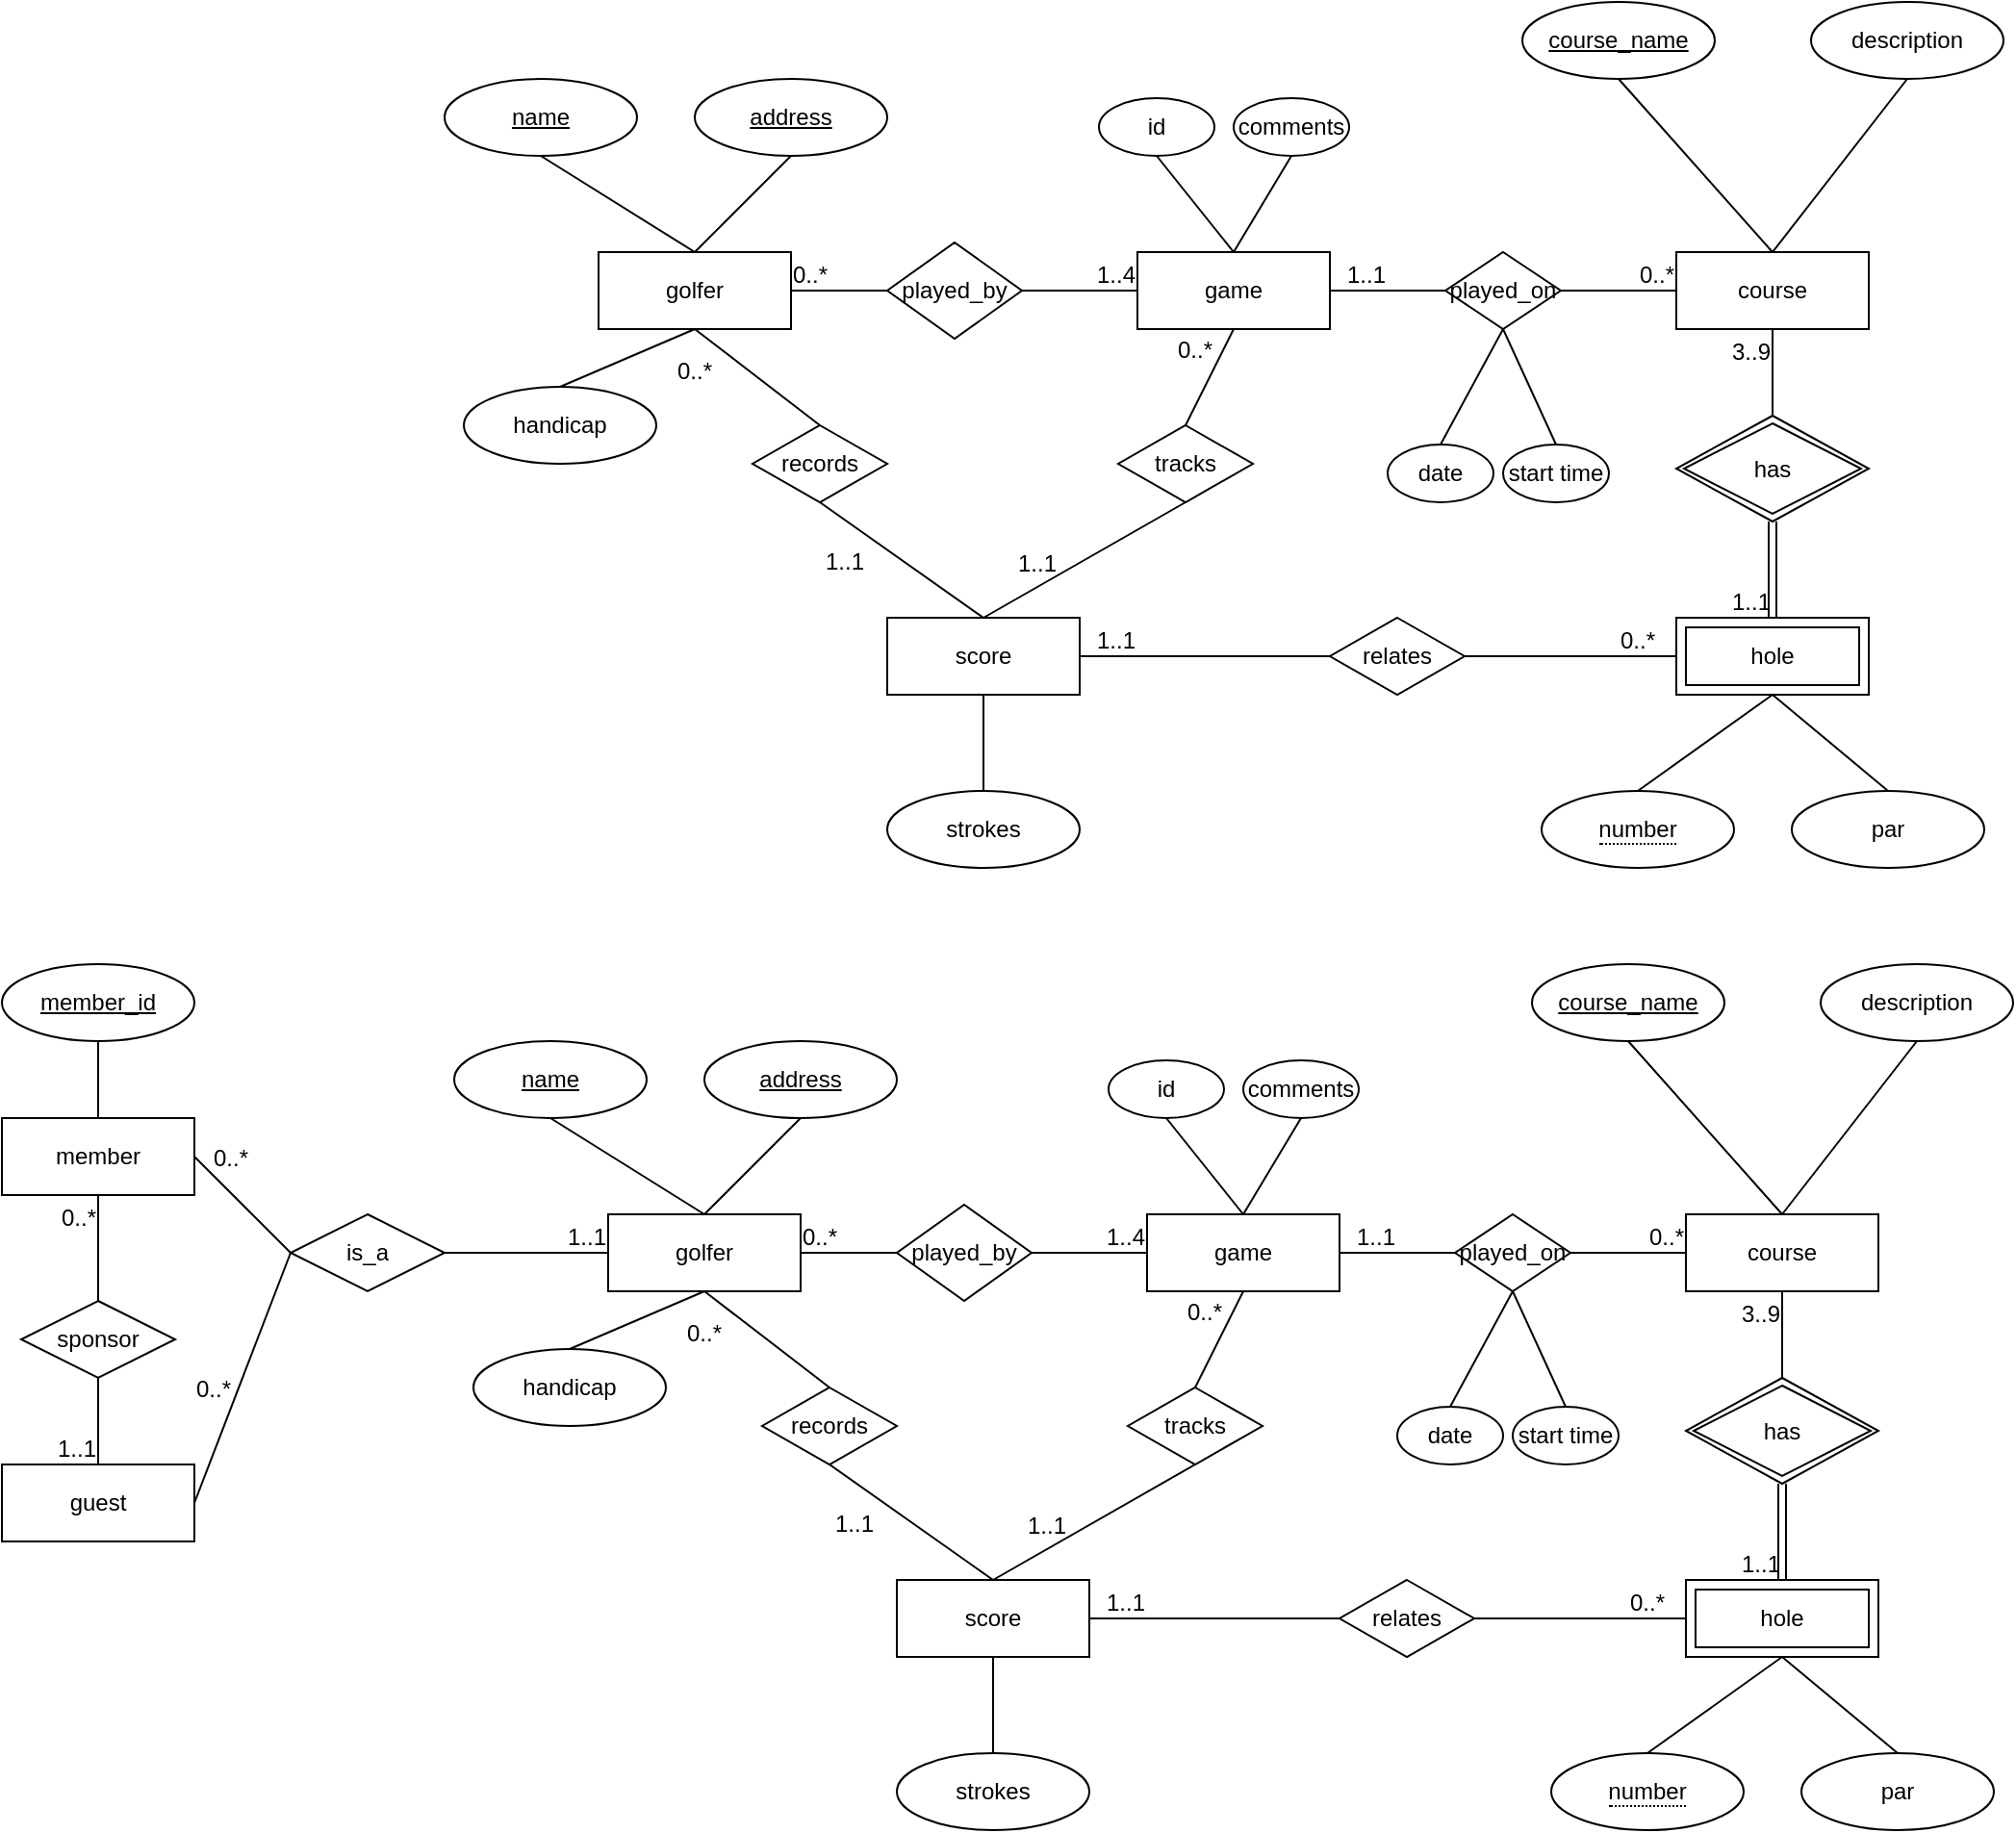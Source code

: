 <mxfile version="26.0.11">
  <diagram id="R2lEEEUBdFMjLlhIrx00" name="Page-1">
    <mxGraphModel dx="2127" dy="606" grid="1" gridSize="10" guides="1" tooltips="1" connect="1" arrows="1" fold="1" page="1" pageScale="1" pageWidth="850" pageHeight="1100" math="0" shadow="0" extFonts="Permanent Marker^https://fonts.googleapis.com/css?family=Permanent+Marker">
      <root>
        <mxCell id="0" />
        <mxCell id="1" parent="0" />
        <mxCell id="jSTN_1CuGeqP3LovvceV-1" value="course" style="whiteSpace=wrap;html=1;align=center;" vertex="1" parent="1">
          <mxGeometry x="650" y="250" width="100" height="40" as="geometry" />
        </mxCell>
        <mxCell id="jSTN_1CuGeqP3LovvceV-6" value="&lt;span style=&quot;border-bottom: 1px dotted&quot;&gt;number&lt;/span&gt;" style="ellipse;whiteSpace=wrap;html=1;align=center;" vertex="1" parent="1">
          <mxGeometry x="580" y="530" width="100" height="40" as="geometry" />
        </mxCell>
        <mxCell id="jSTN_1CuGeqP3LovvceV-8" value="game" style="whiteSpace=wrap;html=1;align=center;" vertex="1" parent="1">
          <mxGeometry x="370" y="250" width="100" height="40" as="geometry" />
        </mxCell>
        <mxCell id="jSTN_1CuGeqP3LovvceV-9" value="golfer" style="whiteSpace=wrap;html=1;align=center;" vertex="1" parent="1">
          <mxGeometry x="90" y="250" width="100" height="40" as="geometry" />
        </mxCell>
        <mxCell id="jSTN_1CuGeqP3LovvceV-10" value="score" style="whiteSpace=wrap;html=1;align=center;" vertex="1" parent="1">
          <mxGeometry x="240" y="440" width="100" height="40" as="geometry" />
        </mxCell>
        <mxCell id="jSTN_1CuGeqP3LovvceV-13" value="played_on" style="shape=rhombus;perimeter=rhombusPerimeter;whiteSpace=wrap;html=1;align=center;" vertex="1" parent="1">
          <mxGeometry x="530" y="250" width="60" height="40" as="geometry" />
        </mxCell>
        <mxCell id="jSTN_1CuGeqP3LovvceV-14" value="played_by" style="shape=rhombus;perimeter=rhombusPerimeter;whiteSpace=wrap;html=1;align=center;" vertex="1" parent="1">
          <mxGeometry x="240" y="245" width="70" height="50" as="geometry" />
        </mxCell>
        <mxCell id="jSTN_1CuGeqP3LovvceV-23" value="" style="endArrow=none;html=1;rounded=0;entryX=0.5;entryY=0;entryDx=0;entryDy=0;exitX=0.5;exitY=1;exitDx=0;exitDy=0;" edge="1" parent="1" source="jSTN_1CuGeqP3LovvceV-51" target="jSTN_1CuGeqP3LovvceV-9">
          <mxGeometry relative="1" as="geometry">
            <mxPoint x="50" y="200" as="sourcePoint" />
            <mxPoint x="220" y="210" as="targetPoint" />
          </mxGeometry>
        </mxCell>
        <mxCell id="jSTN_1CuGeqP3LovvceV-25" value="" style="endArrow=none;html=1;rounded=0;exitX=0.5;exitY=1;exitDx=0;exitDy=0;entryX=0.5;entryY=0;entryDx=0;entryDy=0;" edge="1" parent="1" source="jSTN_1CuGeqP3LovvceV-54" target="jSTN_1CuGeqP3LovvceV-9">
          <mxGeometry relative="1" as="geometry">
            <mxPoint x="190" y="200" as="sourcePoint" />
            <mxPoint x="500" y="270" as="targetPoint" />
          </mxGeometry>
        </mxCell>
        <mxCell id="jSTN_1CuGeqP3LovvceV-26" value="hole" style="shape=ext;margin=3;double=1;whiteSpace=wrap;html=1;align=center;" vertex="1" parent="1">
          <mxGeometry x="650" y="440" width="100" height="40" as="geometry" />
        </mxCell>
        <mxCell id="jSTN_1CuGeqP3LovvceV-27" value="has" style="shape=rhombus;double=1;perimeter=rhombusPerimeter;whiteSpace=wrap;html=1;align=center;" vertex="1" parent="1">
          <mxGeometry x="650" y="335" width="100" height="55" as="geometry" />
        </mxCell>
        <mxCell id="jSTN_1CuGeqP3LovvceV-31" value="" style="endArrow=none;html=1;rounded=0;entryX=0.5;entryY=1;entryDx=0;entryDy=0;exitX=0.5;exitY=0;exitDx=0;exitDy=0;" edge="1" parent="1" source="jSTN_1CuGeqP3LovvceV-27" target="jSTN_1CuGeqP3LovvceV-1">
          <mxGeometry relative="1" as="geometry">
            <mxPoint x="520" y="290" as="sourcePoint" />
            <mxPoint x="680" y="290" as="targetPoint" />
          </mxGeometry>
        </mxCell>
        <mxCell id="jSTN_1CuGeqP3LovvceV-32" value="3..9" style="resizable=0;html=1;whiteSpace=wrap;align=right;verticalAlign=bottom;" connectable="0" vertex="1" parent="jSTN_1CuGeqP3LovvceV-31">
          <mxGeometry x="1" relative="1" as="geometry">
            <mxPoint y="20" as="offset" />
          </mxGeometry>
        </mxCell>
        <mxCell id="jSTN_1CuGeqP3LovvceV-33" value="" style="endArrow=none;html=1;rounded=0;entryX=0.5;entryY=1;entryDx=0;entryDy=0;exitX=0.5;exitY=0;exitDx=0;exitDy=0;" edge="1" parent="1" source="jSTN_1CuGeqP3LovvceV-1" target="jSTN_1CuGeqP3LovvceV-60">
          <mxGeometry relative="1" as="geometry">
            <mxPoint x="340" y="310" as="sourcePoint" />
            <mxPoint x="625" y="170" as="targetPoint" />
          </mxGeometry>
        </mxCell>
        <mxCell id="jSTN_1CuGeqP3LovvceV-34" value="" style="endArrow=none;html=1;rounded=0;exitX=0.5;exitY=1;exitDx=0;exitDy=0;entryX=0.5;entryY=0;entryDx=0;entryDy=0;" edge="1" parent="1" source="jSTN_1CuGeqP3LovvceV-61" target="jSTN_1CuGeqP3LovvceV-1">
          <mxGeometry relative="1" as="geometry">
            <mxPoint x="760" y="170" as="sourcePoint" />
            <mxPoint x="760" y="199" as="targetPoint" />
          </mxGeometry>
        </mxCell>
        <mxCell id="jSTN_1CuGeqP3LovvceV-35" value="" style="endArrow=none;html=1;rounded=0;entryX=0;entryY=0.5;entryDx=0;entryDy=0;exitX=1;exitY=0.5;exitDx=0;exitDy=0;" edge="1" parent="1" source="jSTN_1CuGeqP3LovvceV-13" target="jSTN_1CuGeqP3LovvceV-1">
          <mxGeometry relative="1" as="geometry">
            <mxPoint x="340" y="310" as="sourcePoint" />
            <mxPoint x="500" y="310" as="targetPoint" />
          </mxGeometry>
        </mxCell>
        <mxCell id="jSTN_1CuGeqP3LovvceV-36" value="0..*" style="resizable=0;html=1;whiteSpace=wrap;align=right;verticalAlign=bottom;rotation=0;" connectable="0" vertex="1" parent="jSTN_1CuGeqP3LovvceV-35">
          <mxGeometry x="1" relative="1" as="geometry" />
        </mxCell>
        <mxCell id="jSTN_1CuGeqP3LovvceV-39" value="" style="endArrow=none;html=1;rounded=0;entryX=0;entryY=0.5;entryDx=0;entryDy=0;exitX=1;exitY=0.5;exitDx=0;exitDy=0;" edge="1" parent="1" source="jSTN_1CuGeqP3LovvceV-8" target="jSTN_1CuGeqP3LovvceV-13">
          <mxGeometry relative="1" as="geometry">
            <mxPoint x="340" y="310" as="sourcePoint" />
            <mxPoint x="500" y="310" as="targetPoint" />
          </mxGeometry>
        </mxCell>
        <mxCell id="jSTN_1CuGeqP3LovvceV-40" value="1..1" style="resizable=0;html=1;whiteSpace=wrap;align=right;verticalAlign=bottom;rotation=0;" connectable="0" vertex="1" parent="jSTN_1CuGeqP3LovvceV-39">
          <mxGeometry x="1" relative="1" as="geometry">
            <mxPoint x="-30" as="offset" />
          </mxGeometry>
        </mxCell>
        <mxCell id="jSTN_1CuGeqP3LovvceV-41" value="" style="shape=link;html=1;rounded=0;exitX=0.5;exitY=1;exitDx=0;exitDy=0;entryX=0.5;entryY=0;entryDx=0;entryDy=0;" edge="1" parent="1" source="jSTN_1CuGeqP3LovvceV-27" target="jSTN_1CuGeqP3LovvceV-26">
          <mxGeometry relative="1" as="geometry">
            <mxPoint x="490" y="420" as="sourcePoint" />
            <mxPoint x="650" y="420" as="targetPoint" />
          </mxGeometry>
        </mxCell>
        <mxCell id="jSTN_1CuGeqP3LovvceV-42" value="1..1" style="resizable=0;html=1;whiteSpace=wrap;align=right;verticalAlign=bottom;" connectable="0" vertex="1" parent="jSTN_1CuGeqP3LovvceV-41">
          <mxGeometry x="1" relative="1" as="geometry" />
        </mxCell>
        <mxCell id="jSTN_1CuGeqP3LovvceV-43" value="" style="endArrow=none;html=1;rounded=0;exitX=1;exitY=0.5;exitDx=0;exitDy=0;entryX=0;entryY=0.5;entryDx=0;entryDy=0;" edge="1" parent="1" source="jSTN_1CuGeqP3LovvceV-14" target="jSTN_1CuGeqP3LovvceV-8">
          <mxGeometry relative="1" as="geometry">
            <mxPoint x="340" y="270" as="sourcePoint" />
            <mxPoint x="340" y="270" as="targetPoint" />
          </mxGeometry>
        </mxCell>
        <mxCell id="jSTN_1CuGeqP3LovvceV-44" value="1..4" style="resizable=0;html=1;whiteSpace=wrap;align=right;verticalAlign=bottom;" connectable="0" vertex="1" parent="jSTN_1CuGeqP3LovvceV-43">
          <mxGeometry x="1" relative="1" as="geometry" />
        </mxCell>
        <mxCell id="jSTN_1CuGeqP3LovvceV-45" value="" style="endArrow=none;html=1;rounded=0;entryX=1;entryY=0.5;entryDx=0;entryDy=0;" edge="1" parent="1" target="jSTN_1CuGeqP3LovvceV-9">
          <mxGeometry relative="1" as="geometry">
            <mxPoint x="240" y="270" as="sourcePoint" />
            <mxPoint x="210" y="269.5" as="targetPoint" />
          </mxGeometry>
        </mxCell>
        <mxCell id="jSTN_1CuGeqP3LovvceV-46" value="0..*" style="resizable=0;html=1;whiteSpace=wrap;align=right;verticalAlign=bottom;" connectable="0" vertex="1" parent="jSTN_1CuGeqP3LovvceV-45">
          <mxGeometry x="1" relative="1" as="geometry">
            <mxPoint x="20" as="offset" />
          </mxGeometry>
        </mxCell>
        <mxCell id="jSTN_1CuGeqP3LovvceV-47" value="" style="endArrow=none;html=1;rounded=0;entryX=0.5;entryY=1;entryDx=0;entryDy=0;exitX=0.5;exitY=0;exitDx=0;exitDy=0;" edge="1" parent="1" source="jSTN_1CuGeqP3LovvceV-55" target="jSTN_1CuGeqP3LovvceV-9">
          <mxGeometry relative="1" as="geometry">
            <mxPoint x="70" y="320" as="sourcePoint" />
            <mxPoint x="340" y="330" as="targetPoint" />
          </mxGeometry>
        </mxCell>
        <mxCell id="jSTN_1CuGeqP3LovvceV-49" value="" style="endArrow=none;html=1;rounded=0;entryX=0.5;entryY=1;entryDx=0;entryDy=0;exitX=0.5;exitY=0;exitDx=0;exitDy=0;" edge="1" parent="1" source="jSTN_1CuGeqP3LovvceV-6" target="jSTN_1CuGeqP3LovvceV-26">
          <mxGeometry relative="1" as="geometry">
            <mxPoint x="490" y="490" as="sourcePoint" />
            <mxPoint x="650" y="490" as="targetPoint" />
          </mxGeometry>
        </mxCell>
        <mxCell id="jSTN_1CuGeqP3LovvceV-50" value="" style="endArrow=none;html=1;rounded=0;exitX=0.5;exitY=1;exitDx=0;exitDy=0;entryX=0.5;entryY=0;entryDx=0;entryDy=0;" edge="1" parent="1" source="jSTN_1CuGeqP3LovvceV-26" target="jSTN_1CuGeqP3LovvceV-64">
          <mxGeometry relative="1" as="geometry">
            <mxPoint x="700" y="500" as="sourcePoint" />
            <mxPoint x="760" y="530" as="targetPoint" />
          </mxGeometry>
        </mxCell>
        <mxCell id="jSTN_1CuGeqP3LovvceV-51" value="name" style="ellipse;whiteSpace=wrap;html=1;align=center;fontStyle=4;" vertex="1" parent="1">
          <mxGeometry x="10" y="160" width="100" height="40" as="geometry" />
        </mxCell>
        <mxCell id="jSTN_1CuGeqP3LovvceV-52" value="id" style="ellipse;whiteSpace=wrap;html=1;align=center;" vertex="1" parent="1">
          <mxGeometry x="350" y="170" width="60" height="30" as="geometry" />
        </mxCell>
        <mxCell id="jSTN_1CuGeqP3LovvceV-53" value="comments" style="ellipse;whiteSpace=wrap;html=1;align=center;" vertex="1" parent="1">
          <mxGeometry x="420" y="170" width="60" height="30" as="geometry" />
        </mxCell>
        <mxCell id="jSTN_1CuGeqP3LovvceV-54" value="address" style="ellipse;whiteSpace=wrap;html=1;align=center;fontStyle=4;" vertex="1" parent="1">
          <mxGeometry x="140" y="160" width="100" height="40" as="geometry" />
        </mxCell>
        <mxCell id="jSTN_1CuGeqP3LovvceV-55" value="handicap" style="ellipse;whiteSpace=wrap;html=1;align=center;" vertex="1" parent="1">
          <mxGeometry x="20" y="320" width="100" height="40" as="geometry" />
        </mxCell>
        <mxCell id="jSTN_1CuGeqP3LovvceV-56" value="date" style="ellipse;whiteSpace=wrap;html=1;align=center;" vertex="1" parent="1">
          <mxGeometry x="500" y="350" width="55" height="30" as="geometry" />
        </mxCell>
        <mxCell id="jSTN_1CuGeqP3LovvceV-57" value="start time" style="ellipse;whiteSpace=wrap;html=1;align=center;" vertex="1" parent="1">
          <mxGeometry x="560" y="350" width="55" height="30" as="geometry" />
        </mxCell>
        <mxCell id="jSTN_1CuGeqP3LovvceV-58" value="" style="endArrow=none;html=1;rounded=0;entryX=0.5;entryY=1;entryDx=0;entryDy=0;exitX=0.5;exitY=0;exitDx=0;exitDy=0;" edge="1" parent="1" source="jSTN_1CuGeqP3LovvceV-56" target="jSTN_1CuGeqP3LovvceV-13">
          <mxGeometry relative="1" as="geometry">
            <mxPoint x="340" y="310" as="sourcePoint" />
            <mxPoint x="500" y="310" as="targetPoint" />
          </mxGeometry>
        </mxCell>
        <mxCell id="jSTN_1CuGeqP3LovvceV-59" value="" style="endArrow=none;html=1;rounded=0;entryX=0.5;entryY=1;entryDx=0;entryDy=0;exitX=0.5;exitY=0;exitDx=0;exitDy=0;" edge="1" parent="1" source="jSTN_1CuGeqP3LovvceV-57" target="jSTN_1CuGeqP3LovvceV-13">
          <mxGeometry relative="1" as="geometry">
            <mxPoint x="340" y="310" as="sourcePoint" />
            <mxPoint x="500" y="310" as="targetPoint" />
          </mxGeometry>
        </mxCell>
        <mxCell id="jSTN_1CuGeqP3LovvceV-60" value="course_name" style="ellipse;whiteSpace=wrap;html=1;align=center;fontStyle=4;" vertex="1" parent="1">
          <mxGeometry x="570" y="120" width="100" height="40" as="geometry" />
        </mxCell>
        <mxCell id="jSTN_1CuGeqP3LovvceV-61" value="description" style="ellipse;whiteSpace=wrap;html=1;align=center;" vertex="1" parent="1">
          <mxGeometry x="720" y="120" width="100" height="40" as="geometry" />
        </mxCell>
        <mxCell id="jSTN_1CuGeqP3LovvceV-62" value="" style="endArrow=none;html=1;rounded=0;exitX=0.5;exitY=1;exitDx=0;exitDy=0;entryX=0.5;entryY=0;entryDx=0;entryDy=0;" edge="1" parent="1" source="jSTN_1CuGeqP3LovvceV-52" target="jSTN_1CuGeqP3LovvceV-8">
          <mxGeometry relative="1" as="geometry">
            <mxPoint x="400" y="220" as="sourcePoint" />
            <mxPoint x="500" y="270" as="targetPoint" />
          </mxGeometry>
        </mxCell>
        <mxCell id="jSTN_1CuGeqP3LovvceV-63" value="" style="endArrow=none;html=1;rounded=0;exitX=0.5;exitY=1;exitDx=0;exitDy=0;entryX=0.5;entryY=0;entryDx=0;entryDy=0;" edge="1" parent="1" source="jSTN_1CuGeqP3LovvceV-53" target="jSTN_1CuGeqP3LovvceV-8">
          <mxGeometry relative="1" as="geometry">
            <mxPoint x="340" y="270" as="sourcePoint" />
            <mxPoint x="500" y="270" as="targetPoint" />
          </mxGeometry>
        </mxCell>
        <mxCell id="jSTN_1CuGeqP3LovvceV-64" value="par" style="ellipse;whiteSpace=wrap;html=1;align=center;" vertex="1" parent="1">
          <mxGeometry x="710" y="530" width="100" height="40" as="geometry" />
        </mxCell>
        <mxCell id="jSTN_1CuGeqP3LovvceV-65" value="" style="endArrow=none;html=1;rounded=0;exitX=0.5;exitY=1;exitDx=0;exitDy=0;entryX=0.5;entryY=0;entryDx=0;entryDy=0;" edge="1" parent="1" source="jSTN_1CuGeqP3LovvceV-10" target="jSTN_1CuGeqP3LovvceV-66">
          <mxGeometry relative="1" as="geometry">
            <mxPoint x="290" y="500" as="sourcePoint" />
            <mxPoint x="290" y="520" as="targetPoint" />
          </mxGeometry>
        </mxCell>
        <mxCell id="jSTN_1CuGeqP3LovvceV-66" value="strokes" style="ellipse;whiteSpace=wrap;html=1;align=center;" vertex="1" parent="1">
          <mxGeometry x="240" y="530" width="100" height="40" as="geometry" />
        </mxCell>
        <mxCell id="jSTN_1CuGeqP3LovvceV-68" value="records" style="shape=rhombus;perimeter=rhombusPerimeter;whiteSpace=wrap;html=1;align=center;" vertex="1" parent="1">
          <mxGeometry x="170" y="340" width="70" height="40" as="geometry" />
        </mxCell>
        <mxCell id="jSTN_1CuGeqP3LovvceV-69" value="tracks" style="shape=rhombus;perimeter=rhombusPerimeter;whiteSpace=wrap;html=1;align=center;" vertex="1" parent="1">
          <mxGeometry x="360" y="340" width="70" height="40" as="geometry" />
        </mxCell>
        <mxCell id="jSTN_1CuGeqP3LovvceV-70" value="relates" style="shape=rhombus;perimeter=rhombusPerimeter;whiteSpace=wrap;html=1;align=center;" vertex="1" parent="1">
          <mxGeometry x="470" y="440" width="70" height="40" as="geometry" />
        </mxCell>
        <mxCell id="jSTN_1CuGeqP3LovvceV-71" value="" style="endArrow=none;html=1;rounded=0;exitX=0.5;exitY=0;exitDx=0;exitDy=0;entryX=0.5;entryY=1;entryDx=0;entryDy=0;" edge="1" parent="1" source="jSTN_1CuGeqP3LovvceV-68" target="jSTN_1CuGeqP3LovvceV-9">
          <mxGeometry relative="1" as="geometry">
            <mxPoint x="340" y="310" as="sourcePoint" />
            <mxPoint x="500" y="310" as="targetPoint" />
          </mxGeometry>
        </mxCell>
        <mxCell id="jSTN_1CuGeqP3LovvceV-72" value="0..*" style="resizable=0;html=1;whiteSpace=wrap;align=right;verticalAlign=bottom;" connectable="0" vertex="1" parent="jSTN_1CuGeqP3LovvceV-71">
          <mxGeometry x="1" relative="1" as="geometry">
            <mxPoint x="10" y="30" as="offset" />
          </mxGeometry>
        </mxCell>
        <mxCell id="jSTN_1CuGeqP3LovvceV-73" value="" style="endArrow=none;html=1;rounded=0;entryX=0.5;entryY=1;entryDx=0;entryDy=0;exitX=0.5;exitY=0;exitDx=0;exitDy=0;" edge="1" parent="1" source="jSTN_1CuGeqP3LovvceV-69" target="jSTN_1CuGeqP3LovvceV-8">
          <mxGeometry relative="1" as="geometry">
            <mxPoint x="340" y="310" as="sourcePoint" />
            <mxPoint x="500" y="310" as="targetPoint" />
          </mxGeometry>
        </mxCell>
        <mxCell id="jSTN_1CuGeqP3LovvceV-74" value="0..*" style="resizable=0;html=1;whiteSpace=wrap;align=right;verticalAlign=bottom;" connectable="0" vertex="1" parent="jSTN_1CuGeqP3LovvceV-73">
          <mxGeometry x="1" relative="1" as="geometry">
            <mxPoint x="-10" y="20" as="offset" />
          </mxGeometry>
        </mxCell>
        <mxCell id="jSTN_1CuGeqP3LovvceV-75" value="" style="endArrow=none;html=1;rounded=0;exitX=0.5;exitY=1;exitDx=0;exitDy=0;entryX=0.5;entryY=0;entryDx=0;entryDy=0;" edge="1" parent="1" source="jSTN_1CuGeqP3LovvceV-69" target="jSTN_1CuGeqP3LovvceV-10">
          <mxGeometry relative="1" as="geometry">
            <mxPoint x="340" y="310" as="sourcePoint" />
            <mxPoint x="500" y="310" as="targetPoint" />
          </mxGeometry>
        </mxCell>
        <mxCell id="jSTN_1CuGeqP3LovvceV-76" value="1..1" style="resizable=0;html=1;whiteSpace=wrap;align=right;verticalAlign=bottom;" connectable="0" vertex="1" parent="jSTN_1CuGeqP3LovvceV-75">
          <mxGeometry x="1" relative="1" as="geometry">
            <mxPoint x="40" y="-20" as="offset" />
          </mxGeometry>
        </mxCell>
        <mxCell id="jSTN_1CuGeqP3LovvceV-77" value="" style="endArrow=none;html=1;rounded=0;exitX=0.5;exitY=1;exitDx=0;exitDy=0;entryX=0.5;entryY=0;entryDx=0;entryDy=0;" edge="1" parent="1" source="jSTN_1CuGeqP3LovvceV-68" target="jSTN_1CuGeqP3LovvceV-10">
          <mxGeometry relative="1" as="geometry">
            <mxPoint x="200" y="380" as="sourcePoint" />
            <mxPoint x="285" y="440" as="targetPoint" />
          </mxGeometry>
        </mxCell>
        <mxCell id="jSTN_1CuGeqP3LovvceV-78" value="1..1" style="resizable=0;html=1;whiteSpace=wrap;align=right;verticalAlign=bottom;" connectable="0" vertex="1" parent="jSTN_1CuGeqP3LovvceV-77">
          <mxGeometry x="1" relative="1" as="geometry">
            <mxPoint x="-60" y="-20" as="offset" />
          </mxGeometry>
        </mxCell>
        <mxCell id="jSTN_1CuGeqP3LovvceV-79" value="" style="endArrow=none;html=1;rounded=0;exitX=1;exitY=0.5;exitDx=0;exitDy=0;entryX=0;entryY=0.5;entryDx=0;entryDy=0;" edge="1" parent="1" source="jSTN_1CuGeqP3LovvceV-10" target="jSTN_1CuGeqP3LovvceV-70">
          <mxGeometry relative="1" as="geometry">
            <mxPoint x="350" y="480" as="sourcePoint" />
            <mxPoint x="510" y="480" as="targetPoint" />
          </mxGeometry>
        </mxCell>
        <mxCell id="jSTN_1CuGeqP3LovvceV-80" value="1..1" style="resizable=0;html=1;whiteSpace=wrap;align=right;verticalAlign=bottom;" connectable="0" vertex="1" parent="jSTN_1CuGeqP3LovvceV-79">
          <mxGeometry x="1" relative="1" as="geometry">
            <mxPoint x="-100" as="offset" />
          </mxGeometry>
        </mxCell>
        <mxCell id="jSTN_1CuGeqP3LovvceV-83" value="" style="endArrow=none;html=1;rounded=0;exitX=1;exitY=0.5;exitDx=0;exitDy=0;entryX=0;entryY=0.5;entryDx=0;entryDy=0;" edge="1" parent="1" source="jSTN_1CuGeqP3LovvceV-70" target="jSTN_1CuGeqP3LovvceV-26">
          <mxGeometry relative="1" as="geometry">
            <mxPoint x="540" y="440" as="sourcePoint" />
            <mxPoint x="700" y="440" as="targetPoint" />
          </mxGeometry>
        </mxCell>
        <mxCell id="jSTN_1CuGeqP3LovvceV-84" value="0..*" style="resizable=0;html=1;whiteSpace=wrap;align=right;verticalAlign=bottom;" connectable="0" vertex="1" parent="jSTN_1CuGeqP3LovvceV-83">
          <mxGeometry x="1" relative="1" as="geometry">
            <mxPoint x="-10" as="offset" />
          </mxGeometry>
        </mxCell>
        <mxCell id="jSTN_1CuGeqP3LovvceV-85" value="course" style="whiteSpace=wrap;html=1;align=center;" vertex="1" parent="1">
          <mxGeometry x="655" y="750" width="100" height="40" as="geometry" />
        </mxCell>
        <mxCell id="jSTN_1CuGeqP3LovvceV-86" value="&lt;span style=&quot;border-bottom: 1px dotted&quot;&gt;number&lt;/span&gt;" style="ellipse;whiteSpace=wrap;html=1;align=center;" vertex="1" parent="1">
          <mxGeometry x="585" y="1030" width="100" height="40" as="geometry" />
        </mxCell>
        <mxCell id="jSTN_1CuGeqP3LovvceV-87" value="game" style="whiteSpace=wrap;html=1;align=center;" vertex="1" parent="1">
          <mxGeometry x="375" y="750" width="100" height="40" as="geometry" />
        </mxCell>
        <mxCell id="jSTN_1CuGeqP3LovvceV-88" value="golfer" style="whiteSpace=wrap;html=1;align=center;" vertex="1" parent="1">
          <mxGeometry x="95" y="750" width="100" height="40" as="geometry" />
        </mxCell>
        <mxCell id="jSTN_1CuGeqP3LovvceV-89" value="score" style="whiteSpace=wrap;html=1;align=center;" vertex="1" parent="1">
          <mxGeometry x="245" y="940" width="100" height="40" as="geometry" />
        </mxCell>
        <mxCell id="jSTN_1CuGeqP3LovvceV-90" value="played_on" style="shape=rhombus;perimeter=rhombusPerimeter;whiteSpace=wrap;html=1;align=center;" vertex="1" parent="1">
          <mxGeometry x="535" y="750" width="60" height="40" as="geometry" />
        </mxCell>
        <mxCell id="jSTN_1CuGeqP3LovvceV-91" value="played_by" style="shape=rhombus;perimeter=rhombusPerimeter;whiteSpace=wrap;html=1;align=center;" vertex="1" parent="1">
          <mxGeometry x="245" y="745" width="70" height="50" as="geometry" />
        </mxCell>
        <mxCell id="jSTN_1CuGeqP3LovvceV-92" value="" style="endArrow=none;html=1;rounded=0;entryX=0.5;entryY=0;entryDx=0;entryDy=0;exitX=0.5;exitY=1;exitDx=0;exitDy=0;" edge="1" parent="1" source="jSTN_1CuGeqP3LovvceV-113" target="jSTN_1CuGeqP3LovvceV-88">
          <mxGeometry relative="1" as="geometry">
            <mxPoint x="55" y="700" as="sourcePoint" />
            <mxPoint x="225" y="710" as="targetPoint" />
          </mxGeometry>
        </mxCell>
        <mxCell id="jSTN_1CuGeqP3LovvceV-93" value="" style="endArrow=none;html=1;rounded=0;exitX=0.5;exitY=1;exitDx=0;exitDy=0;entryX=0.5;entryY=0;entryDx=0;entryDy=0;" edge="1" parent="1" source="jSTN_1CuGeqP3LovvceV-116" target="jSTN_1CuGeqP3LovvceV-88">
          <mxGeometry relative="1" as="geometry">
            <mxPoint x="195" y="700" as="sourcePoint" />
            <mxPoint x="505" y="770" as="targetPoint" />
          </mxGeometry>
        </mxCell>
        <mxCell id="jSTN_1CuGeqP3LovvceV-94" value="hole" style="shape=ext;margin=3;double=1;whiteSpace=wrap;html=1;align=center;" vertex="1" parent="1">
          <mxGeometry x="655" y="940" width="100" height="40" as="geometry" />
        </mxCell>
        <mxCell id="jSTN_1CuGeqP3LovvceV-95" value="has" style="shape=rhombus;double=1;perimeter=rhombusPerimeter;whiteSpace=wrap;html=1;align=center;" vertex="1" parent="1">
          <mxGeometry x="655" y="835" width="100" height="55" as="geometry" />
        </mxCell>
        <mxCell id="jSTN_1CuGeqP3LovvceV-96" value="" style="endArrow=none;html=1;rounded=0;entryX=0.5;entryY=1;entryDx=0;entryDy=0;exitX=0.5;exitY=0;exitDx=0;exitDy=0;" edge="1" parent="1" source="jSTN_1CuGeqP3LovvceV-95" target="jSTN_1CuGeqP3LovvceV-85">
          <mxGeometry relative="1" as="geometry">
            <mxPoint x="525" y="790" as="sourcePoint" />
            <mxPoint x="685" y="790" as="targetPoint" />
          </mxGeometry>
        </mxCell>
        <mxCell id="jSTN_1CuGeqP3LovvceV-97" value="3..9" style="resizable=0;html=1;whiteSpace=wrap;align=right;verticalAlign=bottom;" connectable="0" vertex="1" parent="jSTN_1CuGeqP3LovvceV-96">
          <mxGeometry x="1" relative="1" as="geometry">
            <mxPoint y="20" as="offset" />
          </mxGeometry>
        </mxCell>
        <mxCell id="jSTN_1CuGeqP3LovvceV-98" value="" style="endArrow=none;html=1;rounded=0;entryX=0.5;entryY=1;entryDx=0;entryDy=0;exitX=0.5;exitY=0;exitDx=0;exitDy=0;" edge="1" parent="1" source="jSTN_1CuGeqP3LovvceV-85" target="jSTN_1CuGeqP3LovvceV-122">
          <mxGeometry relative="1" as="geometry">
            <mxPoint x="345" y="810" as="sourcePoint" />
            <mxPoint x="630" y="670" as="targetPoint" />
          </mxGeometry>
        </mxCell>
        <mxCell id="jSTN_1CuGeqP3LovvceV-99" value="" style="endArrow=none;html=1;rounded=0;exitX=0.5;exitY=1;exitDx=0;exitDy=0;entryX=0.5;entryY=0;entryDx=0;entryDy=0;" edge="1" parent="1" source="jSTN_1CuGeqP3LovvceV-123" target="jSTN_1CuGeqP3LovvceV-85">
          <mxGeometry relative="1" as="geometry">
            <mxPoint x="765" y="670" as="sourcePoint" />
            <mxPoint x="765" y="699" as="targetPoint" />
          </mxGeometry>
        </mxCell>
        <mxCell id="jSTN_1CuGeqP3LovvceV-100" value="" style="endArrow=none;html=1;rounded=0;entryX=0;entryY=0.5;entryDx=0;entryDy=0;exitX=1;exitY=0.5;exitDx=0;exitDy=0;" edge="1" parent="1" source="jSTN_1CuGeqP3LovvceV-90" target="jSTN_1CuGeqP3LovvceV-85">
          <mxGeometry relative="1" as="geometry">
            <mxPoint x="345" y="810" as="sourcePoint" />
            <mxPoint x="505" y="810" as="targetPoint" />
          </mxGeometry>
        </mxCell>
        <mxCell id="jSTN_1CuGeqP3LovvceV-101" value="0..*" style="resizable=0;html=1;whiteSpace=wrap;align=right;verticalAlign=bottom;rotation=0;" connectable="0" vertex="1" parent="jSTN_1CuGeqP3LovvceV-100">
          <mxGeometry x="1" relative="1" as="geometry" />
        </mxCell>
        <mxCell id="jSTN_1CuGeqP3LovvceV-102" value="" style="endArrow=none;html=1;rounded=0;entryX=0;entryY=0.5;entryDx=0;entryDy=0;exitX=1;exitY=0.5;exitDx=0;exitDy=0;" edge="1" parent="1" source="jSTN_1CuGeqP3LovvceV-87" target="jSTN_1CuGeqP3LovvceV-90">
          <mxGeometry relative="1" as="geometry">
            <mxPoint x="345" y="810" as="sourcePoint" />
            <mxPoint x="505" y="810" as="targetPoint" />
          </mxGeometry>
        </mxCell>
        <mxCell id="jSTN_1CuGeqP3LovvceV-103" value="1..1" style="resizable=0;html=1;whiteSpace=wrap;align=right;verticalAlign=bottom;rotation=0;" connectable="0" vertex="1" parent="jSTN_1CuGeqP3LovvceV-102">
          <mxGeometry x="1" relative="1" as="geometry">
            <mxPoint x="-30" as="offset" />
          </mxGeometry>
        </mxCell>
        <mxCell id="jSTN_1CuGeqP3LovvceV-104" value="" style="shape=link;html=1;rounded=0;exitX=0.5;exitY=1;exitDx=0;exitDy=0;entryX=0.5;entryY=0;entryDx=0;entryDy=0;" edge="1" parent="1" source="jSTN_1CuGeqP3LovvceV-95" target="jSTN_1CuGeqP3LovvceV-94">
          <mxGeometry relative="1" as="geometry">
            <mxPoint x="495" y="920" as="sourcePoint" />
            <mxPoint x="655" y="920" as="targetPoint" />
          </mxGeometry>
        </mxCell>
        <mxCell id="jSTN_1CuGeqP3LovvceV-105" value="1..1" style="resizable=0;html=1;whiteSpace=wrap;align=right;verticalAlign=bottom;" connectable="0" vertex="1" parent="jSTN_1CuGeqP3LovvceV-104">
          <mxGeometry x="1" relative="1" as="geometry" />
        </mxCell>
        <mxCell id="jSTN_1CuGeqP3LovvceV-106" value="" style="endArrow=none;html=1;rounded=0;exitX=1;exitY=0.5;exitDx=0;exitDy=0;entryX=0;entryY=0.5;entryDx=0;entryDy=0;" edge="1" parent="1" source="jSTN_1CuGeqP3LovvceV-91" target="jSTN_1CuGeqP3LovvceV-87">
          <mxGeometry relative="1" as="geometry">
            <mxPoint x="345" y="770" as="sourcePoint" />
            <mxPoint x="345" y="770" as="targetPoint" />
          </mxGeometry>
        </mxCell>
        <mxCell id="jSTN_1CuGeqP3LovvceV-107" value="1..4" style="resizable=0;html=1;whiteSpace=wrap;align=right;verticalAlign=bottom;" connectable="0" vertex="1" parent="jSTN_1CuGeqP3LovvceV-106">
          <mxGeometry x="1" relative="1" as="geometry" />
        </mxCell>
        <mxCell id="jSTN_1CuGeqP3LovvceV-108" value="" style="endArrow=none;html=1;rounded=0;entryX=1;entryY=0.5;entryDx=0;entryDy=0;" edge="1" parent="1" target="jSTN_1CuGeqP3LovvceV-88">
          <mxGeometry relative="1" as="geometry">
            <mxPoint x="245" y="770" as="sourcePoint" />
            <mxPoint x="215" y="769.5" as="targetPoint" />
          </mxGeometry>
        </mxCell>
        <mxCell id="jSTN_1CuGeqP3LovvceV-109" value="0..*" style="resizable=0;html=1;whiteSpace=wrap;align=right;verticalAlign=bottom;" connectable="0" vertex="1" parent="jSTN_1CuGeqP3LovvceV-108">
          <mxGeometry x="1" relative="1" as="geometry">
            <mxPoint x="20" as="offset" />
          </mxGeometry>
        </mxCell>
        <mxCell id="jSTN_1CuGeqP3LovvceV-110" value="" style="endArrow=none;html=1;rounded=0;entryX=0.5;entryY=1;entryDx=0;entryDy=0;exitX=0.5;exitY=0;exitDx=0;exitDy=0;" edge="1" parent="1" source="jSTN_1CuGeqP3LovvceV-117" target="jSTN_1CuGeqP3LovvceV-88">
          <mxGeometry relative="1" as="geometry">
            <mxPoint x="75" y="820" as="sourcePoint" />
            <mxPoint x="345" y="830" as="targetPoint" />
          </mxGeometry>
        </mxCell>
        <mxCell id="jSTN_1CuGeqP3LovvceV-111" value="" style="endArrow=none;html=1;rounded=0;entryX=0.5;entryY=1;entryDx=0;entryDy=0;exitX=0.5;exitY=0;exitDx=0;exitDy=0;" edge="1" parent="1" source="jSTN_1CuGeqP3LovvceV-86" target="jSTN_1CuGeqP3LovvceV-94">
          <mxGeometry relative="1" as="geometry">
            <mxPoint x="495" y="990" as="sourcePoint" />
            <mxPoint x="655" y="990" as="targetPoint" />
          </mxGeometry>
        </mxCell>
        <mxCell id="jSTN_1CuGeqP3LovvceV-112" value="" style="endArrow=none;html=1;rounded=0;exitX=0.5;exitY=1;exitDx=0;exitDy=0;entryX=0.5;entryY=0;entryDx=0;entryDy=0;" edge="1" parent="1" source="jSTN_1CuGeqP3LovvceV-94" target="jSTN_1CuGeqP3LovvceV-126">
          <mxGeometry relative="1" as="geometry">
            <mxPoint x="705" y="1000" as="sourcePoint" />
            <mxPoint x="765" y="1030" as="targetPoint" />
          </mxGeometry>
        </mxCell>
        <mxCell id="jSTN_1CuGeqP3LovvceV-113" value="name" style="ellipse;whiteSpace=wrap;html=1;align=center;fontStyle=4;" vertex="1" parent="1">
          <mxGeometry x="15" y="660" width="100" height="40" as="geometry" />
        </mxCell>
        <mxCell id="jSTN_1CuGeqP3LovvceV-114" value="id" style="ellipse;whiteSpace=wrap;html=1;align=center;" vertex="1" parent="1">
          <mxGeometry x="355" y="670" width="60" height="30" as="geometry" />
        </mxCell>
        <mxCell id="jSTN_1CuGeqP3LovvceV-115" value="comments" style="ellipse;whiteSpace=wrap;html=1;align=center;" vertex="1" parent="1">
          <mxGeometry x="425" y="670" width="60" height="30" as="geometry" />
        </mxCell>
        <mxCell id="jSTN_1CuGeqP3LovvceV-116" value="address" style="ellipse;whiteSpace=wrap;html=1;align=center;fontStyle=4;" vertex="1" parent="1">
          <mxGeometry x="145" y="660" width="100" height="40" as="geometry" />
        </mxCell>
        <mxCell id="jSTN_1CuGeqP3LovvceV-117" value="handicap" style="ellipse;whiteSpace=wrap;html=1;align=center;" vertex="1" parent="1">
          <mxGeometry x="25" y="820" width="100" height="40" as="geometry" />
        </mxCell>
        <mxCell id="jSTN_1CuGeqP3LovvceV-118" value="date" style="ellipse;whiteSpace=wrap;html=1;align=center;" vertex="1" parent="1">
          <mxGeometry x="505" y="850" width="55" height="30" as="geometry" />
        </mxCell>
        <mxCell id="jSTN_1CuGeqP3LovvceV-119" value="start time" style="ellipse;whiteSpace=wrap;html=1;align=center;" vertex="1" parent="1">
          <mxGeometry x="565" y="850" width="55" height="30" as="geometry" />
        </mxCell>
        <mxCell id="jSTN_1CuGeqP3LovvceV-120" value="" style="endArrow=none;html=1;rounded=0;entryX=0.5;entryY=1;entryDx=0;entryDy=0;exitX=0.5;exitY=0;exitDx=0;exitDy=0;" edge="1" parent="1" source="jSTN_1CuGeqP3LovvceV-118" target="jSTN_1CuGeqP3LovvceV-90">
          <mxGeometry relative="1" as="geometry">
            <mxPoint x="345" y="810" as="sourcePoint" />
            <mxPoint x="505" y="810" as="targetPoint" />
          </mxGeometry>
        </mxCell>
        <mxCell id="jSTN_1CuGeqP3LovvceV-121" value="" style="endArrow=none;html=1;rounded=0;entryX=0.5;entryY=1;entryDx=0;entryDy=0;exitX=0.5;exitY=0;exitDx=0;exitDy=0;" edge="1" parent="1" source="jSTN_1CuGeqP3LovvceV-119" target="jSTN_1CuGeqP3LovvceV-90">
          <mxGeometry relative="1" as="geometry">
            <mxPoint x="345" y="810" as="sourcePoint" />
            <mxPoint x="505" y="810" as="targetPoint" />
          </mxGeometry>
        </mxCell>
        <mxCell id="jSTN_1CuGeqP3LovvceV-122" value="course_name" style="ellipse;whiteSpace=wrap;html=1;align=center;fontStyle=4;" vertex="1" parent="1">
          <mxGeometry x="575" y="620" width="100" height="40" as="geometry" />
        </mxCell>
        <mxCell id="jSTN_1CuGeqP3LovvceV-123" value="description" style="ellipse;whiteSpace=wrap;html=1;align=center;" vertex="1" parent="1">
          <mxGeometry x="725" y="620" width="100" height="40" as="geometry" />
        </mxCell>
        <mxCell id="jSTN_1CuGeqP3LovvceV-124" value="" style="endArrow=none;html=1;rounded=0;exitX=0.5;exitY=1;exitDx=0;exitDy=0;entryX=0.5;entryY=0;entryDx=0;entryDy=0;" edge="1" parent="1" source="jSTN_1CuGeqP3LovvceV-114" target="jSTN_1CuGeqP3LovvceV-87">
          <mxGeometry relative="1" as="geometry">
            <mxPoint x="405" y="720" as="sourcePoint" />
            <mxPoint x="505" y="770" as="targetPoint" />
          </mxGeometry>
        </mxCell>
        <mxCell id="jSTN_1CuGeqP3LovvceV-125" value="" style="endArrow=none;html=1;rounded=0;exitX=0.5;exitY=1;exitDx=0;exitDy=0;entryX=0.5;entryY=0;entryDx=0;entryDy=0;" edge="1" parent="1" source="jSTN_1CuGeqP3LovvceV-115" target="jSTN_1CuGeqP3LovvceV-87">
          <mxGeometry relative="1" as="geometry">
            <mxPoint x="345" y="770" as="sourcePoint" />
            <mxPoint x="505" y="770" as="targetPoint" />
          </mxGeometry>
        </mxCell>
        <mxCell id="jSTN_1CuGeqP3LovvceV-126" value="par" style="ellipse;whiteSpace=wrap;html=1;align=center;" vertex="1" parent="1">
          <mxGeometry x="715" y="1030" width="100" height="40" as="geometry" />
        </mxCell>
        <mxCell id="jSTN_1CuGeqP3LovvceV-127" value="" style="endArrow=none;html=1;rounded=0;exitX=0.5;exitY=1;exitDx=0;exitDy=0;entryX=0.5;entryY=0;entryDx=0;entryDy=0;" edge="1" parent="1" source="jSTN_1CuGeqP3LovvceV-89" target="jSTN_1CuGeqP3LovvceV-128">
          <mxGeometry relative="1" as="geometry">
            <mxPoint x="295" y="1000" as="sourcePoint" />
            <mxPoint x="295" y="1020" as="targetPoint" />
          </mxGeometry>
        </mxCell>
        <mxCell id="jSTN_1CuGeqP3LovvceV-128" value="strokes" style="ellipse;whiteSpace=wrap;html=1;align=center;" vertex="1" parent="1">
          <mxGeometry x="245" y="1030" width="100" height="40" as="geometry" />
        </mxCell>
        <mxCell id="jSTN_1CuGeqP3LovvceV-129" value="records" style="shape=rhombus;perimeter=rhombusPerimeter;whiteSpace=wrap;html=1;align=center;" vertex="1" parent="1">
          <mxGeometry x="175" y="840" width="70" height="40" as="geometry" />
        </mxCell>
        <mxCell id="jSTN_1CuGeqP3LovvceV-130" value="tracks" style="shape=rhombus;perimeter=rhombusPerimeter;whiteSpace=wrap;html=1;align=center;" vertex="1" parent="1">
          <mxGeometry x="365" y="840" width="70" height="40" as="geometry" />
        </mxCell>
        <mxCell id="jSTN_1CuGeqP3LovvceV-131" value="relates" style="shape=rhombus;perimeter=rhombusPerimeter;whiteSpace=wrap;html=1;align=center;" vertex="1" parent="1">
          <mxGeometry x="475" y="940" width="70" height="40" as="geometry" />
        </mxCell>
        <mxCell id="jSTN_1CuGeqP3LovvceV-132" value="" style="endArrow=none;html=1;rounded=0;exitX=0.5;exitY=0;exitDx=0;exitDy=0;entryX=0.5;entryY=1;entryDx=0;entryDy=0;" edge="1" parent="1" source="jSTN_1CuGeqP3LovvceV-129" target="jSTN_1CuGeqP3LovvceV-88">
          <mxGeometry relative="1" as="geometry">
            <mxPoint x="345" y="810" as="sourcePoint" />
            <mxPoint x="505" y="810" as="targetPoint" />
          </mxGeometry>
        </mxCell>
        <mxCell id="jSTN_1CuGeqP3LovvceV-133" value="0..*" style="resizable=0;html=1;whiteSpace=wrap;align=right;verticalAlign=bottom;" connectable="0" vertex="1" parent="jSTN_1CuGeqP3LovvceV-132">
          <mxGeometry x="1" relative="1" as="geometry">
            <mxPoint x="10" y="30" as="offset" />
          </mxGeometry>
        </mxCell>
        <mxCell id="jSTN_1CuGeqP3LovvceV-134" value="" style="endArrow=none;html=1;rounded=0;entryX=0.5;entryY=1;entryDx=0;entryDy=0;exitX=0.5;exitY=0;exitDx=0;exitDy=0;" edge="1" parent="1" source="jSTN_1CuGeqP3LovvceV-130" target="jSTN_1CuGeqP3LovvceV-87">
          <mxGeometry relative="1" as="geometry">
            <mxPoint x="345" y="810" as="sourcePoint" />
            <mxPoint x="505" y="810" as="targetPoint" />
          </mxGeometry>
        </mxCell>
        <mxCell id="jSTN_1CuGeqP3LovvceV-135" value="0..*" style="resizable=0;html=1;whiteSpace=wrap;align=right;verticalAlign=bottom;" connectable="0" vertex="1" parent="jSTN_1CuGeqP3LovvceV-134">
          <mxGeometry x="1" relative="1" as="geometry">
            <mxPoint x="-10" y="20" as="offset" />
          </mxGeometry>
        </mxCell>
        <mxCell id="jSTN_1CuGeqP3LovvceV-136" value="" style="endArrow=none;html=1;rounded=0;exitX=0.5;exitY=1;exitDx=0;exitDy=0;entryX=0.5;entryY=0;entryDx=0;entryDy=0;" edge="1" parent="1" source="jSTN_1CuGeqP3LovvceV-130" target="jSTN_1CuGeqP3LovvceV-89">
          <mxGeometry relative="1" as="geometry">
            <mxPoint x="345" y="810" as="sourcePoint" />
            <mxPoint x="505" y="810" as="targetPoint" />
          </mxGeometry>
        </mxCell>
        <mxCell id="jSTN_1CuGeqP3LovvceV-137" value="1..1" style="resizable=0;html=1;whiteSpace=wrap;align=right;verticalAlign=bottom;" connectable="0" vertex="1" parent="jSTN_1CuGeqP3LovvceV-136">
          <mxGeometry x="1" relative="1" as="geometry">
            <mxPoint x="40" y="-20" as="offset" />
          </mxGeometry>
        </mxCell>
        <mxCell id="jSTN_1CuGeqP3LovvceV-138" value="" style="endArrow=none;html=1;rounded=0;exitX=0.5;exitY=1;exitDx=0;exitDy=0;entryX=0.5;entryY=0;entryDx=0;entryDy=0;" edge="1" parent="1" source="jSTN_1CuGeqP3LovvceV-129" target="jSTN_1CuGeqP3LovvceV-89">
          <mxGeometry relative="1" as="geometry">
            <mxPoint x="205" y="880" as="sourcePoint" />
            <mxPoint x="290" y="940" as="targetPoint" />
          </mxGeometry>
        </mxCell>
        <mxCell id="jSTN_1CuGeqP3LovvceV-139" value="1..1" style="resizable=0;html=1;whiteSpace=wrap;align=right;verticalAlign=bottom;" connectable="0" vertex="1" parent="jSTN_1CuGeqP3LovvceV-138">
          <mxGeometry x="1" relative="1" as="geometry">
            <mxPoint x="-60" y="-20" as="offset" />
          </mxGeometry>
        </mxCell>
        <mxCell id="jSTN_1CuGeqP3LovvceV-140" value="" style="endArrow=none;html=1;rounded=0;exitX=1;exitY=0.5;exitDx=0;exitDy=0;entryX=0;entryY=0.5;entryDx=0;entryDy=0;" edge="1" parent="1" source="jSTN_1CuGeqP3LovvceV-89" target="jSTN_1CuGeqP3LovvceV-131">
          <mxGeometry relative="1" as="geometry">
            <mxPoint x="355" y="980" as="sourcePoint" />
            <mxPoint x="515" y="980" as="targetPoint" />
          </mxGeometry>
        </mxCell>
        <mxCell id="jSTN_1CuGeqP3LovvceV-141" value="1..1" style="resizable=0;html=1;whiteSpace=wrap;align=right;verticalAlign=bottom;" connectable="0" vertex="1" parent="jSTN_1CuGeqP3LovvceV-140">
          <mxGeometry x="1" relative="1" as="geometry">
            <mxPoint x="-100" as="offset" />
          </mxGeometry>
        </mxCell>
        <mxCell id="jSTN_1CuGeqP3LovvceV-142" value="" style="endArrow=none;html=1;rounded=0;exitX=1;exitY=0.5;exitDx=0;exitDy=0;entryX=0;entryY=0.5;entryDx=0;entryDy=0;" edge="1" parent="1" source="jSTN_1CuGeqP3LovvceV-131" target="jSTN_1CuGeqP3LovvceV-94">
          <mxGeometry relative="1" as="geometry">
            <mxPoint x="545" y="940" as="sourcePoint" />
            <mxPoint x="705" y="940" as="targetPoint" />
          </mxGeometry>
        </mxCell>
        <mxCell id="jSTN_1CuGeqP3LovvceV-143" value="0..*" style="resizable=0;html=1;whiteSpace=wrap;align=right;verticalAlign=bottom;" connectable="0" vertex="1" parent="jSTN_1CuGeqP3LovvceV-142">
          <mxGeometry x="1" relative="1" as="geometry">
            <mxPoint x="-10" as="offset" />
          </mxGeometry>
        </mxCell>
        <mxCell id="jSTN_1CuGeqP3LovvceV-144" value="is_a" style="shape=rhombus;perimeter=rhombusPerimeter;whiteSpace=wrap;html=1;align=center;" vertex="1" parent="1">
          <mxGeometry x="-70" y="750" width="80" height="40" as="geometry" />
        </mxCell>
        <mxCell id="jSTN_1CuGeqP3LovvceV-145" value="member" style="whiteSpace=wrap;html=1;align=center;" vertex="1" parent="1">
          <mxGeometry x="-220" y="700" width="100" height="40" as="geometry" />
        </mxCell>
        <mxCell id="jSTN_1CuGeqP3LovvceV-146" value="guest" style="whiteSpace=wrap;html=1;align=center;" vertex="1" parent="1">
          <mxGeometry x="-220" y="880" width="100" height="40" as="geometry" />
        </mxCell>
        <mxCell id="jSTN_1CuGeqP3LovvceV-147" value="sponsor" style="shape=rhombus;perimeter=rhombusPerimeter;whiteSpace=wrap;html=1;align=center;" vertex="1" parent="1">
          <mxGeometry x="-210" y="795" width="80" height="40" as="geometry" />
        </mxCell>
        <mxCell id="jSTN_1CuGeqP3LovvceV-148" value="" style="endArrow=none;html=1;rounded=0;entryX=0;entryY=0.5;entryDx=0;entryDy=0;exitX=1;exitY=0.5;exitDx=0;exitDy=0;" edge="1" parent="1" source="jSTN_1CuGeqP3LovvceV-144" target="jSTN_1CuGeqP3LovvceV-88">
          <mxGeometry relative="1" as="geometry">
            <mxPoint x="10" y="870" as="sourcePoint" />
            <mxPoint x="170" y="870" as="targetPoint" />
          </mxGeometry>
        </mxCell>
        <mxCell id="jSTN_1CuGeqP3LovvceV-149" value="1..1" style="resizable=0;html=1;whiteSpace=wrap;align=right;verticalAlign=bottom;" connectable="0" vertex="1" parent="jSTN_1CuGeqP3LovvceV-148">
          <mxGeometry x="1" relative="1" as="geometry" />
        </mxCell>
        <mxCell id="jSTN_1CuGeqP3LovvceV-150" value="" style="endArrow=none;html=1;rounded=0;exitX=1;exitY=0.5;exitDx=0;exitDy=0;entryX=0;entryY=0.5;entryDx=0;entryDy=0;" edge="1" parent="1" source="jSTN_1CuGeqP3LovvceV-145" target="jSTN_1CuGeqP3LovvceV-144">
          <mxGeometry relative="1" as="geometry">
            <mxPoint x="10" y="870" as="sourcePoint" />
            <mxPoint x="170" y="870" as="targetPoint" />
          </mxGeometry>
        </mxCell>
        <mxCell id="jSTN_1CuGeqP3LovvceV-151" value="0..*" style="resizable=0;html=1;whiteSpace=wrap;align=right;verticalAlign=bottom;" connectable="0" vertex="1" parent="jSTN_1CuGeqP3LovvceV-150">
          <mxGeometry x="1" relative="1" as="geometry">
            <mxPoint x="-20" y="-40" as="offset" />
          </mxGeometry>
        </mxCell>
        <mxCell id="jSTN_1CuGeqP3LovvceV-152" value="" style="endArrow=none;html=1;rounded=0;exitX=1;exitY=0.5;exitDx=0;exitDy=0;" edge="1" parent="1" source="jSTN_1CuGeqP3LovvceV-146">
          <mxGeometry relative="1" as="geometry">
            <mxPoint x="10" y="870" as="sourcePoint" />
            <mxPoint x="-70" y="770" as="targetPoint" />
          </mxGeometry>
        </mxCell>
        <mxCell id="jSTN_1CuGeqP3LovvceV-153" value="0..*" style="resizable=0;html=1;whiteSpace=wrap;align=right;verticalAlign=bottom;" connectable="0" vertex="1" parent="jSTN_1CuGeqP3LovvceV-152">
          <mxGeometry x="1" relative="1" as="geometry">
            <mxPoint x="-30" y="80" as="offset" />
          </mxGeometry>
        </mxCell>
        <mxCell id="jSTN_1CuGeqP3LovvceV-159" value="" style="endArrow=none;html=1;rounded=0;exitX=0.5;exitY=1;exitDx=0;exitDy=0;entryX=0.5;entryY=0;entryDx=0;entryDy=0;" edge="1" parent="1" source="jSTN_1CuGeqP3LovvceV-145" target="jSTN_1CuGeqP3LovvceV-147">
          <mxGeometry relative="1" as="geometry">
            <mxPoint x="10" y="870" as="sourcePoint" />
            <mxPoint x="170" y="870" as="targetPoint" />
          </mxGeometry>
        </mxCell>
        <mxCell id="jSTN_1CuGeqP3LovvceV-160" value="0..*" style="resizable=0;html=1;whiteSpace=wrap;align=right;verticalAlign=bottom;" connectable="0" vertex="1" parent="jSTN_1CuGeqP3LovvceV-159">
          <mxGeometry x="1" relative="1" as="geometry">
            <mxPoint y="-35" as="offset" />
          </mxGeometry>
        </mxCell>
        <mxCell id="jSTN_1CuGeqP3LovvceV-161" value="" style="endArrow=none;html=1;rounded=0;exitX=0.5;exitY=1;exitDx=0;exitDy=0;entryX=0.5;entryY=0;entryDx=0;entryDy=0;" edge="1" parent="1" source="jSTN_1CuGeqP3LovvceV-147" target="jSTN_1CuGeqP3LovvceV-146">
          <mxGeometry relative="1" as="geometry">
            <mxPoint x="10" y="870" as="sourcePoint" />
            <mxPoint x="170" y="870" as="targetPoint" />
          </mxGeometry>
        </mxCell>
        <mxCell id="jSTN_1CuGeqP3LovvceV-162" value="1..1" style="resizable=0;html=1;whiteSpace=wrap;align=right;verticalAlign=bottom;" connectable="0" vertex="1" parent="jSTN_1CuGeqP3LovvceV-161">
          <mxGeometry x="1" relative="1" as="geometry" />
        </mxCell>
        <mxCell id="jSTN_1CuGeqP3LovvceV-163" value="member_id" style="ellipse;whiteSpace=wrap;html=1;align=center;fontStyle=4;" vertex="1" parent="1">
          <mxGeometry x="-220" y="620" width="100" height="40" as="geometry" />
        </mxCell>
        <mxCell id="jSTN_1CuGeqP3LovvceV-164" value="" style="endArrow=none;html=1;rounded=0;exitX=0.5;exitY=1;exitDx=0;exitDy=0;entryX=0.5;entryY=0;entryDx=0;entryDy=0;" edge="1" parent="1" source="jSTN_1CuGeqP3LovvceV-163" target="jSTN_1CuGeqP3LovvceV-145">
          <mxGeometry relative="1" as="geometry">
            <mxPoint x="10" y="870" as="sourcePoint" />
            <mxPoint x="170" y="870" as="targetPoint" />
          </mxGeometry>
        </mxCell>
      </root>
    </mxGraphModel>
  </diagram>
</mxfile>
